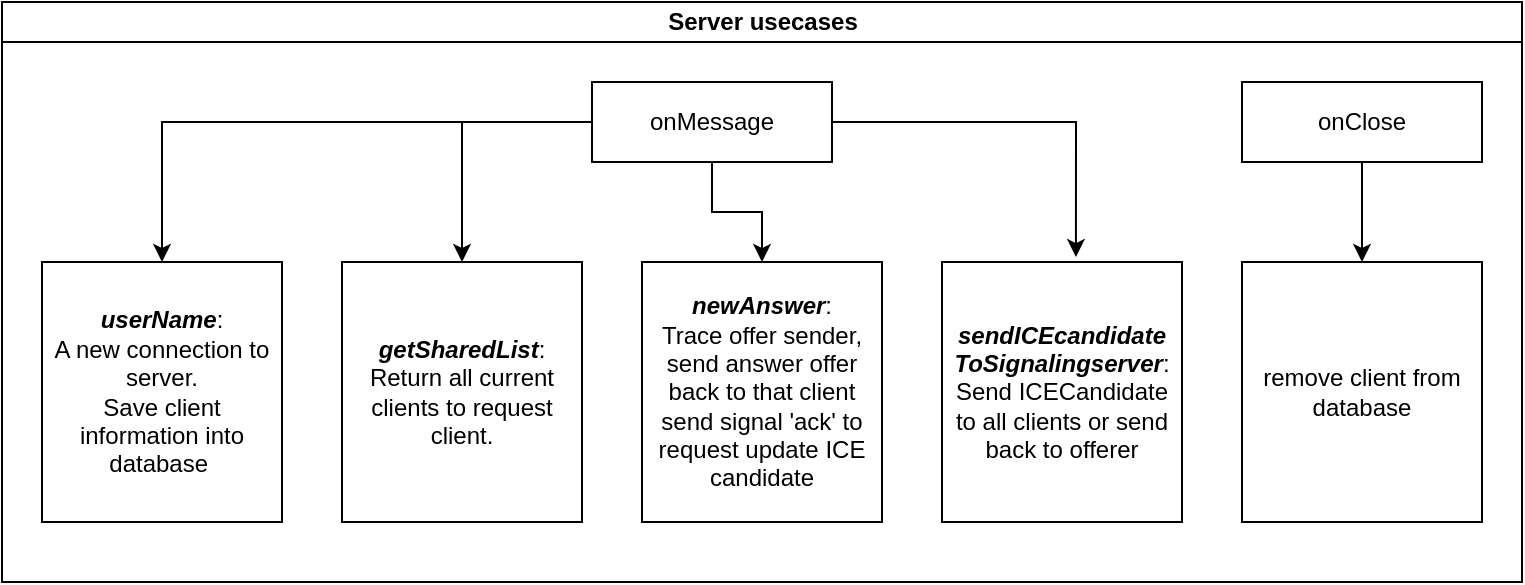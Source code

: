 <mxfile version="24.0.4" type="device">
  <diagram id="prtHgNgQTEPvFCAcTncT" name="Page-1">
    <mxGraphModel dx="954" dy="624" grid="1" gridSize="10" guides="1" tooltips="1" connect="1" arrows="1" fold="1" page="1" pageScale="1" pageWidth="827" pageHeight="1169" math="0" shadow="0">
      <root>
        <mxCell id="0" />
        <mxCell id="1" parent="0" />
        <mxCell id="dNxyNK7c78bLwvsdeMH5-11" value="Server usecases" style="swimlane;html=1;startSize=20;horizontal=1;containerType=tree;glass=0;" parent="1" vertex="1">
          <mxGeometry x="40" y="80" width="760" height="290" as="geometry" />
        </mxCell>
        <mxCell id="WeWwHeKYHVYtI0MyBNUX-9" style="edgeStyle=orthogonalEdgeStyle;rounded=0;orthogonalLoop=1;jettySize=auto;html=1;entryX=0.5;entryY=0;entryDx=0;entryDy=0;" edge="1" parent="dNxyNK7c78bLwvsdeMH5-11" source="WeWwHeKYHVYtI0MyBNUX-1" target="WeWwHeKYHVYtI0MyBNUX-2">
          <mxGeometry relative="1" as="geometry" />
        </mxCell>
        <mxCell id="WeWwHeKYHVYtI0MyBNUX-10" style="edgeStyle=orthogonalEdgeStyle;rounded=0;orthogonalLoop=1;jettySize=auto;html=1;entryX=0.5;entryY=0;entryDx=0;entryDy=0;" edge="1" parent="dNxyNK7c78bLwvsdeMH5-11" source="WeWwHeKYHVYtI0MyBNUX-1" target="WeWwHeKYHVYtI0MyBNUX-3">
          <mxGeometry relative="1" as="geometry" />
        </mxCell>
        <mxCell id="WeWwHeKYHVYtI0MyBNUX-13" style="edgeStyle=orthogonalEdgeStyle;rounded=0;orthogonalLoop=1;jettySize=auto;html=1;entryX=0.5;entryY=0;entryDx=0;entryDy=0;" edge="1" parent="dNxyNK7c78bLwvsdeMH5-11" source="WeWwHeKYHVYtI0MyBNUX-1" target="WeWwHeKYHVYtI0MyBNUX-4">
          <mxGeometry relative="1" as="geometry" />
        </mxCell>
        <mxCell id="WeWwHeKYHVYtI0MyBNUX-1" value="onMessage" style="rounded=0;whiteSpace=wrap;html=1;" vertex="1" parent="dNxyNK7c78bLwvsdeMH5-11">
          <mxGeometry x="295" y="40" width="120" height="40" as="geometry" />
        </mxCell>
        <mxCell id="WeWwHeKYHVYtI0MyBNUX-2" value="&lt;i&gt;&lt;b&gt;userName&lt;/b&gt;&lt;/i&gt;:&lt;br&gt;A new connection to server.&lt;br&gt;Save client information into database&amp;nbsp;" style="rounded=0;whiteSpace=wrap;html=1;" vertex="1" parent="dNxyNK7c78bLwvsdeMH5-11">
          <mxGeometry x="20" y="130" width="120" height="130" as="geometry" />
        </mxCell>
        <mxCell id="WeWwHeKYHVYtI0MyBNUX-3" value="&lt;i&gt;&lt;b&gt;getSharedList&lt;/b&gt;&lt;/i&gt;:&lt;br&gt;Return all current clients to request client." style="rounded=0;whiteSpace=wrap;html=1;" vertex="1" parent="dNxyNK7c78bLwvsdeMH5-11">
          <mxGeometry x="170" y="130" width="120" height="130" as="geometry" />
        </mxCell>
        <mxCell id="WeWwHeKYHVYtI0MyBNUX-4" value="&lt;i&gt;&lt;b&gt;newAnswer&lt;/b&gt;&lt;/i&gt;:&lt;br&gt;Trace offer sender, send answer offer back to that client&lt;br&gt;send signal &#39;ack&#39; to request update ICE candidate" style="rounded=0;whiteSpace=wrap;html=1;" vertex="1" parent="dNxyNK7c78bLwvsdeMH5-11">
          <mxGeometry x="320" y="130" width="120" height="130" as="geometry" />
        </mxCell>
        <mxCell id="WeWwHeKYHVYtI0MyBNUX-5" value="&lt;i&gt;&lt;b&gt;sendICEcandidate&lt;/b&gt;&lt;/i&gt;&lt;div&gt;&lt;i&gt;&lt;b&gt;ToSignalingserver&lt;/b&gt;&lt;/i&gt;:&lt;br&gt;Send ICECandidate to all clients or send back to offerer&lt;/div&gt;" style="rounded=0;whiteSpace=wrap;html=1;" vertex="1" parent="dNxyNK7c78bLwvsdeMH5-11">
          <mxGeometry x="470" y="130" width="120" height="130" as="geometry" />
        </mxCell>
        <mxCell id="WeWwHeKYHVYtI0MyBNUX-7" value="remove client from database" style="rounded=0;whiteSpace=wrap;html=1;" vertex="1" parent="dNxyNK7c78bLwvsdeMH5-11">
          <mxGeometry x="620" y="130" width="120" height="130" as="geometry" />
        </mxCell>
        <mxCell id="WeWwHeKYHVYtI0MyBNUX-15" style="edgeStyle=orthogonalEdgeStyle;rounded=0;orthogonalLoop=1;jettySize=auto;html=1;entryX=0.5;entryY=0;entryDx=0;entryDy=0;" edge="1" parent="dNxyNK7c78bLwvsdeMH5-11" source="WeWwHeKYHVYtI0MyBNUX-8" target="WeWwHeKYHVYtI0MyBNUX-7">
          <mxGeometry relative="1" as="geometry" />
        </mxCell>
        <mxCell id="WeWwHeKYHVYtI0MyBNUX-8" value="onClose" style="rounded=0;whiteSpace=wrap;html=1;" vertex="1" parent="dNxyNK7c78bLwvsdeMH5-11">
          <mxGeometry x="620" y="40" width="120" height="40" as="geometry" />
        </mxCell>
        <mxCell id="WeWwHeKYHVYtI0MyBNUX-14" style="edgeStyle=orthogonalEdgeStyle;rounded=0;orthogonalLoop=1;jettySize=auto;html=1;entryX=0.558;entryY=-0.019;entryDx=0;entryDy=0;entryPerimeter=0;" edge="1" parent="dNxyNK7c78bLwvsdeMH5-11" source="WeWwHeKYHVYtI0MyBNUX-1" target="WeWwHeKYHVYtI0MyBNUX-5">
          <mxGeometry relative="1" as="geometry" />
        </mxCell>
      </root>
    </mxGraphModel>
  </diagram>
</mxfile>
